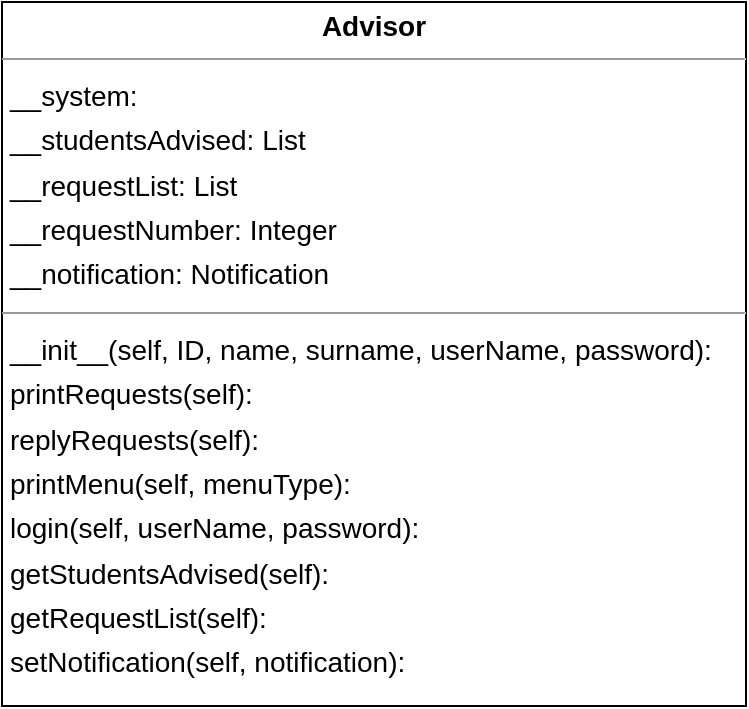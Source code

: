 <mxfile version="22.1.16" type="device">
  <diagram id="T69gMHeCFw0_ZXHo1C8A" name="Sayfa -1">
    <mxGraphModel dx="921" dy="651" grid="1" gridSize="10" guides="1" tooltips="1" connect="1" arrows="1" fold="1" page="0" pageScale="1" pageWidth="827" pageHeight="1169" background="none" math="0" shadow="0">
      <root>
        <mxCell id="0" />
        <mxCell id="1" parent="0" />
        <mxCell id="node0" value="&lt;p style=&quot;margin:0px;margin-top:4px;text-align:center;&quot;&gt;&lt;b&gt;Advisor&lt;/b&gt;&lt;/p&gt;&lt;hr size=&quot;1&quot;&gt;&lt;p style=&quot;margin:0 0 0 4px;line-height:1.6;&quot;&gt; __system: &lt;br&gt; __studentsAdvised: List&lt;br&gt; __requestList: List&lt;br&gt; __requestNumber: Integer&lt;/p&gt;&lt;p style=&quot;margin:0 0 0 4px;line-height:1.6;&quot;&gt; __notification: Notification&lt;/p&gt;&lt;hr size=&quot;1&quot;&gt;&lt;p style=&quot;margin:0 0 0 4px;line-height:1.6;&quot;&gt; __init__(self, ID, name, surname, userName, password): &lt;br&gt; printRequests(self):&lt;br&gt; replyRequests(self):&lt;br&gt; printMenu(self, menuType):&lt;br&gt; login(self, userName, password):&lt;br&gt; getStudentsAdvised(self):&lt;br&gt; getRequestList(self):&lt;br&gt; setNotification(self, notification):&lt;/p&gt;" style="verticalAlign=top;align=left;overflow=fill;fontSize=14;fontFamily=Helvetica;html=1;rounded=0;shadow=0;comic=0;labelBackgroundColor=none;strokeWidth=1;" parent="1" vertex="1">
          <mxGeometry x="-300" y="10" width="372" height="352" as="geometry" />
        </mxCell>
      </root>
    </mxGraphModel>
  </diagram>
</mxfile>
